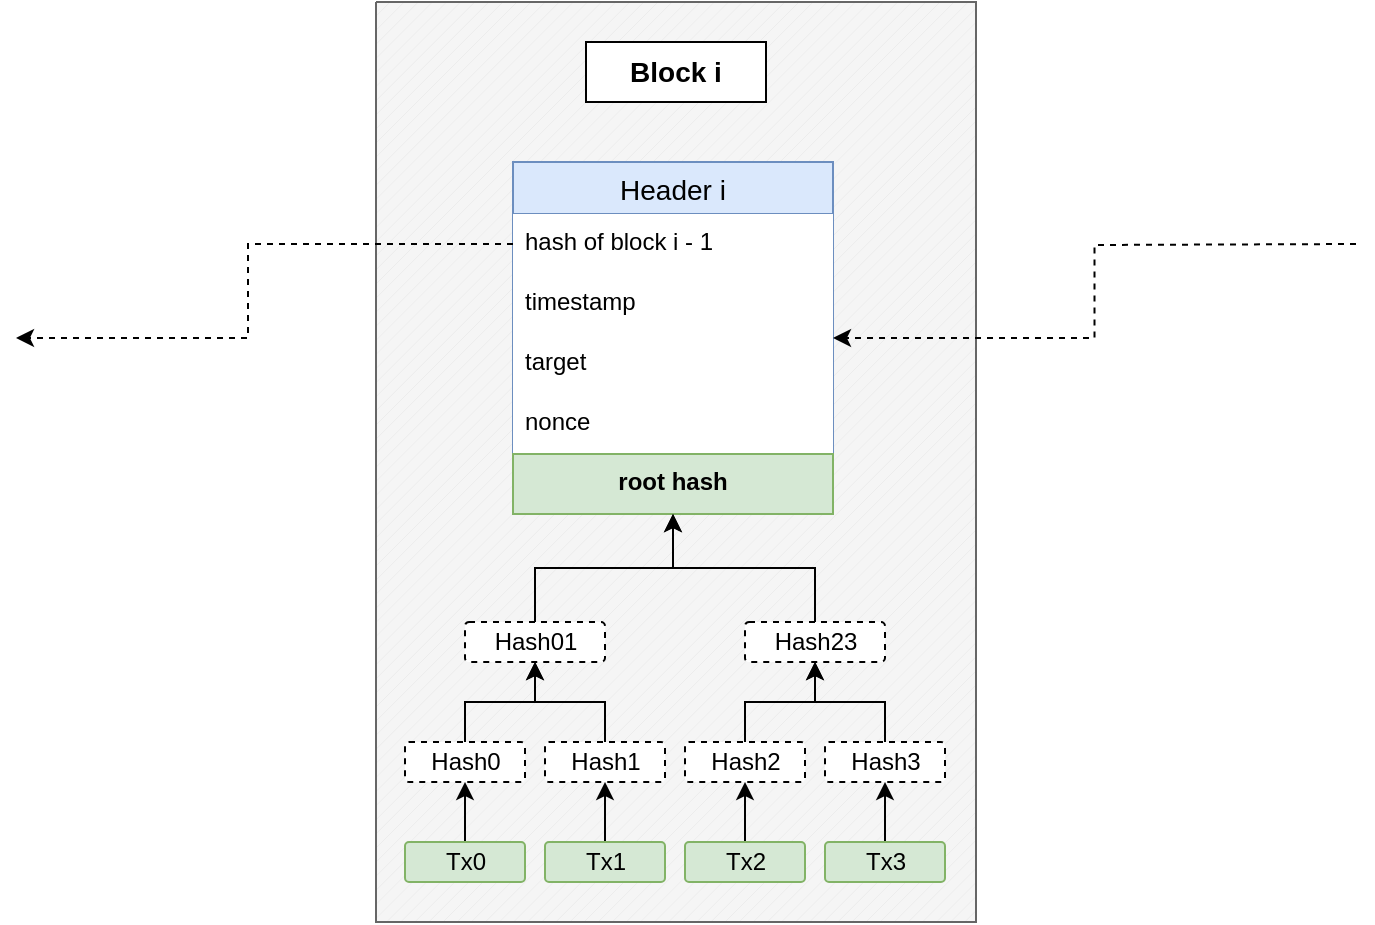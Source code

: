 <mxfile version="18.0.3" type="device"><diagram id="OdfAGH91eSwnAhDiTjLU" name="Page-1"><mxGraphModel dx="1038" dy="528" grid="1" gridSize="10" guides="1" tooltips="1" connect="1" arrows="1" fold="1" page="1" pageScale="1" pageWidth="827" pageHeight="1169" math="0" shadow="0"><root><mxCell id="0"/><mxCell id="1" parent="0"/><mxCell id="fZhNgP_-85kWa5IhV_Vm-102" value="" style="verticalLabelPosition=bottom;verticalAlign=top;html=1;shape=mxgraph.basic.patternFillRect;fillStyle=diag;step=5;fillStrokeWidth=0.2;fillStrokeColor=#dddddd;rounded=0;glass=0;sketch=0;fillColor=#f5f5f5;fontColor=#333333;strokeColor=#666666;" vertex="1" parent="1"><mxGeometry x="264" width="300" height="460" as="geometry"/></mxCell><mxCell id="fZhNgP_-85kWa5IhV_Vm-5" value="Header i" style="swimlane;fontStyle=0;childLayout=stackLayout;horizontal=1;startSize=26;horizontalStack=0;resizeParent=1;resizeParentMax=0;resizeLast=0;collapsible=1;marginBottom=0;align=center;fontSize=14;rounded=0;glass=0;sketch=0;fillColor=#dae8fc;strokeColor=#6c8ebf;" vertex="1" parent="1"><mxGeometry x="332.5" y="80" width="160" height="176" as="geometry"><mxRectangle x="330" y="80" width="90" height="26" as="alternateBounds"/></mxGeometry></mxCell><mxCell id="fZhNgP_-85kWa5IhV_Vm-6" value="hash of block i - 1" style="text;strokeColor=none;fillColor=default;spacingLeft=4;spacingRight=4;overflow=hidden;rotatable=0;points=[[0,0.5],[1,0.5]];portConstraint=eastwest;fontSize=12;" vertex="1" parent="fZhNgP_-85kWa5IhV_Vm-5"><mxGeometry y="26" width="160" height="30" as="geometry"/></mxCell><mxCell id="fZhNgP_-85kWa5IhV_Vm-7" value="timestamp" style="text;strokeColor=none;fillColor=default;spacingLeft=4;spacingRight=4;overflow=hidden;rotatable=0;points=[[0,0.5],[1,0.5]];portConstraint=eastwest;fontSize=12;" vertex="1" parent="fZhNgP_-85kWa5IhV_Vm-5"><mxGeometry y="56" width="160" height="30" as="geometry"/></mxCell><mxCell id="fZhNgP_-85kWa5IhV_Vm-8" value="target" style="text;strokeColor=none;fillColor=default;spacingLeft=4;spacingRight=4;overflow=hidden;rotatable=0;points=[[0,0.5],[1,0.5]];portConstraint=eastwest;fontSize=12;" vertex="1" parent="fZhNgP_-85kWa5IhV_Vm-5"><mxGeometry y="86" width="160" height="30" as="geometry"/></mxCell><mxCell id="fZhNgP_-85kWa5IhV_Vm-9" value="nonce" style="text;strokeColor=none;fillColor=default;spacingLeft=4;spacingRight=4;overflow=hidden;rotatable=0;points=[[0,0.5],[1,0.5]];portConstraint=eastwest;fontSize=12;" vertex="1" parent="fZhNgP_-85kWa5IhV_Vm-5"><mxGeometry y="116" width="160" height="30" as="geometry"/></mxCell><mxCell id="fZhNgP_-85kWa5IhV_Vm-10" value="root hash" style="text;spacingLeft=4;spacingRight=4;overflow=hidden;rotatable=0;points=[[0,0.5],[1,0.5]];portConstraint=eastwest;fontSize=12;fontStyle=1;strokeColor=#82b366;rounded=0;sketch=0;fillColor=#d5e8d4;align=center;" vertex="1" parent="fZhNgP_-85kWa5IhV_Vm-5"><mxGeometry y="146" width="160" height="30" as="geometry"/></mxCell><mxCell id="fZhNgP_-85kWa5IhV_Vm-30" style="edgeStyle=orthogonalEdgeStyle;rounded=0;orthogonalLoop=1;jettySize=auto;html=1;exitX=0.5;exitY=0;exitDx=0;exitDy=0;entryX=0.5;entryY=1;entryDx=0;entryDy=0;" edge="1" parent="1" source="fZhNgP_-85kWa5IhV_Vm-12" target="fZhNgP_-85kWa5IhV_Vm-5"><mxGeometry relative="1" as="geometry"/></mxCell><mxCell id="fZhNgP_-85kWa5IhV_Vm-12" value="Hash01" style="rounded=1;arcSize=10;whiteSpace=wrap;html=1;align=center;dashed=1;" vertex="1" parent="1"><mxGeometry x="308.5" y="310" width="70" height="20" as="geometry"/></mxCell><mxCell id="fZhNgP_-85kWa5IhV_Vm-34" style="edgeStyle=orthogonalEdgeStyle;rounded=0;orthogonalLoop=1;jettySize=auto;html=1;exitX=0.5;exitY=0;exitDx=0;exitDy=0;entryX=0.5;entryY=1;entryDx=0;entryDy=0;" edge="1" parent="1" source="fZhNgP_-85kWa5IhV_Vm-14" target="fZhNgP_-85kWa5IhV_Vm-5"><mxGeometry relative="1" as="geometry"/></mxCell><mxCell id="fZhNgP_-85kWa5IhV_Vm-14" value="Hash23" style="rounded=1;arcSize=10;whiteSpace=wrap;html=1;align=center;dashed=1;" vertex="1" parent="1"><mxGeometry x="448.5" y="310" width="70" height="20" as="geometry"/></mxCell><mxCell id="fZhNgP_-85kWa5IhV_Vm-32" style="edgeStyle=orthogonalEdgeStyle;rounded=0;orthogonalLoop=1;jettySize=auto;html=1;exitX=0.5;exitY=0;exitDx=0;exitDy=0;entryX=0.5;entryY=1;entryDx=0;entryDy=0;" edge="1" parent="1" source="fZhNgP_-85kWa5IhV_Vm-16" target="fZhNgP_-85kWa5IhV_Vm-12"><mxGeometry relative="1" as="geometry"/></mxCell><mxCell id="fZhNgP_-85kWa5IhV_Vm-16" value="Hash0" style="rounded=1;arcSize=10;whiteSpace=wrap;html=1;align=center;dashed=1;" vertex="1" parent="1"><mxGeometry x="278.5" y="370" width="60" height="20" as="geometry"/></mxCell><mxCell id="fZhNgP_-85kWa5IhV_Vm-33" style="edgeStyle=orthogonalEdgeStyle;rounded=0;orthogonalLoop=1;jettySize=auto;html=1;exitX=0.5;exitY=0;exitDx=0;exitDy=0;" edge="1" parent="1" source="fZhNgP_-85kWa5IhV_Vm-17" target="fZhNgP_-85kWa5IhV_Vm-12"><mxGeometry relative="1" as="geometry"/></mxCell><mxCell id="fZhNgP_-85kWa5IhV_Vm-17" value="Hash1" style="rounded=1;arcSize=10;whiteSpace=wrap;html=1;align=center;dashed=1;" vertex="1" parent="1"><mxGeometry x="348.5" y="370" width="60" height="20" as="geometry"/></mxCell><mxCell id="fZhNgP_-85kWa5IhV_Vm-35" style="edgeStyle=orthogonalEdgeStyle;rounded=0;orthogonalLoop=1;jettySize=auto;html=1;exitX=0.5;exitY=0;exitDx=0;exitDy=0;entryX=0.5;entryY=1;entryDx=0;entryDy=0;" edge="1" parent="1" source="fZhNgP_-85kWa5IhV_Vm-19" target="fZhNgP_-85kWa5IhV_Vm-14"><mxGeometry relative="1" as="geometry"/></mxCell><mxCell id="fZhNgP_-85kWa5IhV_Vm-19" value="Hash2" style="rounded=1;arcSize=10;whiteSpace=wrap;html=1;align=center;dashed=1;" vertex="1" parent="1"><mxGeometry x="418.5" y="370" width="60" height="20" as="geometry"/></mxCell><mxCell id="fZhNgP_-85kWa5IhV_Vm-37" style="edgeStyle=orthogonalEdgeStyle;rounded=0;orthogonalLoop=1;jettySize=auto;html=1;exitX=0.5;exitY=0;exitDx=0;exitDy=0;entryX=0.5;entryY=1;entryDx=0;entryDy=0;" edge="1" parent="1" source="fZhNgP_-85kWa5IhV_Vm-20" target="fZhNgP_-85kWa5IhV_Vm-14"><mxGeometry relative="1" as="geometry"/></mxCell><mxCell id="fZhNgP_-85kWa5IhV_Vm-20" value="Hash3" style="rounded=1;arcSize=10;whiteSpace=wrap;html=1;align=center;dashed=1;" vertex="1" parent="1"><mxGeometry x="488.5" y="370" width="60" height="20" as="geometry"/></mxCell><mxCell id="fZhNgP_-85kWa5IhV_Vm-42" style="edgeStyle=orthogonalEdgeStyle;rounded=0;orthogonalLoop=1;jettySize=auto;html=1;exitX=0.5;exitY=0;exitDx=0;exitDy=0;entryX=0.5;entryY=1;entryDx=0;entryDy=0;" edge="1" parent="1" source="fZhNgP_-85kWa5IhV_Vm-38" target="fZhNgP_-85kWa5IhV_Vm-16"><mxGeometry relative="1" as="geometry"/></mxCell><mxCell id="fZhNgP_-85kWa5IhV_Vm-38" value="Tx0" style="rounded=1;arcSize=10;whiteSpace=wrap;html=1;align=center;fillColor=#d5e8d4;strokeColor=#82b366;" vertex="1" parent="1"><mxGeometry x="278.5" y="420" width="60" height="20" as="geometry"/></mxCell><mxCell id="fZhNgP_-85kWa5IhV_Vm-43" style="edgeStyle=orthogonalEdgeStyle;rounded=0;orthogonalLoop=1;jettySize=auto;html=1;exitX=0.5;exitY=0;exitDx=0;exitDy=0;entryX=0.5;entryY=1;entryDx=0;entryDy=0;" edge="1" parent="1" source="fZhNgP_-85kWa5IhV_Vm-39" target="fZhNgP_-85kWa5IhV_Vm-17"><mxGeometry relative="1" as="geometry"/></mxCell><mxCell id="fZhNgP_-85kWa5IhV_Vm-39" value="Tx1" style="rounded=1;arcSize=10;whiteSpace=wrap;html=1;align=center;fillColor=#d5e8d4;strokeColor=#82b366;" vertex="1" parent="1"><mxGeometry x="348.5" y="420" width="60" height="20" as="geometry"/></mxCell><mxCell id="fZhNgP_-85kWa5IhV_Vm-44" style="edgeStyle=orthogonalEdgeStyle;rounded=0;orthogonalLoop=1;jettySize=auto;html=1;exitX=0.5;exitY=0;exitDx=0;exitDy=0;entryX=0.5;entryY=1;entryDx=0;entryDy=0;" edge="1" parent="1" source="fZhNgP_-85kWa5IhV_Vm-40" target="fZhNgP_-85kWa5IhV_Vm-19"><mxGeometry relative="1" as="geometry"/></mxCell><mxCell id="fZhNgP_-85kWa5IhV_Vm-40" value="Tx2" style="rounded=1;arcSize=10;whiteSpace=wrap;html=1;align=center;fillColor=#d5e8d4;strokeColor=#82b366;" vertex="1" parent="1"><mxGeometry x="418.5" y="420" width="60" height="20" as="geometry"/></mxCell><mxCell id="fZhNgP_-85kWa5IhV_Vm-45" style="edgeStyle=orthogonalEdgeStyle;rounded=0;orthogonalLoop=1;jettySize=auto;html=1;exitX=0.5;exitY=0;exitDx=0;exitDy=0;entryX=0.5;entryY=1;entryDx=0;entryDy=0;" edge="1" parent="1" source="fZhNgP_-85kWa5IhV_Vm-41" target="fZhNgP_-85kWa5IhV_Vm-20"><mxGeometry relative="1" as="geometry"/></mxCell><mxCell id="fZhNgP_-85kWa5IhV_Vm-41" value="Tx3" style="rounded=1;arcSize=10;whiteSpace=wrap;html=1;align=center;fillColor=#d5e8d4;strokeColor=#82b366;" vertex="1" parent="1"><mxGeometry x="488.5" y="420" width="60" height="20" as="geometry"/></mxCell><mxCell id="fZhNgP_-85kWa5IhV_Vm-73" style="edgeStyle=orthogonalEdgeStyle;rounded=0;orthogonalLoop=1;jettySize=auto;html=1;exitX=0;exitY=0.5;exitDx=0;exitDy=0;dashed=1;" edge="1" parent="1" source="fZhNgP_-85kWa5IhV_Vm-6"><mxGeometry relative="1" as="geometry"><mxPoint x="84" y="168" as="targetPoint"/><Array as="points"><mxPoint x="200" y="121"/><mxPoint x="200" y="168"/></Array></mxGeometry></mxCell><mxCell id="fZhNgP_-85kWa5IhV_Vm-100" style="edgeStyle=orthogonalEdgeStyle;rounded=0;orthogonalLoop=1;jettySize=auto;html=1;exitX=0;exitY=0.5;exitDx=0;exitDy=0;dashed=1;" edge="1" parent="1" target="fZhNgP_-85kWa5IhV_Vm-5"><mxGeometry relative="1" as="geometry"><mxPoint x="754" y="121" as="sourcePoint"/></mxGeometry></mxCell><mxCell id="fZhNgP_-85kWa5IhV_Vm-108" value="Block i" style="text;html=1;align=center;verticalAlign=middle;whiteSpace=wrap;rounded=0;glass=0;sketch=0;fillColor=default;strokeColor=default;fontSize=14;fontStyle=1" vertex="1" parent="1"><mxGeometry x="369" y="20" width="90" height="30" as="geometry"/></mxCell></root></mxGraphModel></diagram></mxfile>